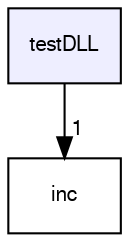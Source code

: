 digraph "testDLL" {
  bgcolor=transparent;
  compound=true
  node [ fontsize="10", fontname="FreeSans"];
  edge [ labelfontsize="10", labelfontname="FreeSans"];
  dir_511131cb4bae16f9fde7c0395893d40d [shape=box, label="testDLL", style="filled", fillcolor="#eeeeff", pencolor="black", URL="dir_511131cb4bae16f9fde7c0395893d40d.html"];
  dir_bfccd401955b95cf8c75461437045ac0 [shape=box label="inc" URL="dir_bfccd401955b95cf8c75461437045ac0.html"];
  dir_511131cb4bae16f9fde7c0395893d40d->dir_bfccd401955b95cf8c75461437045ac0 [headlabel="1", labeldistance=1.5 headhref="dir_000004_000012.html"];
}
